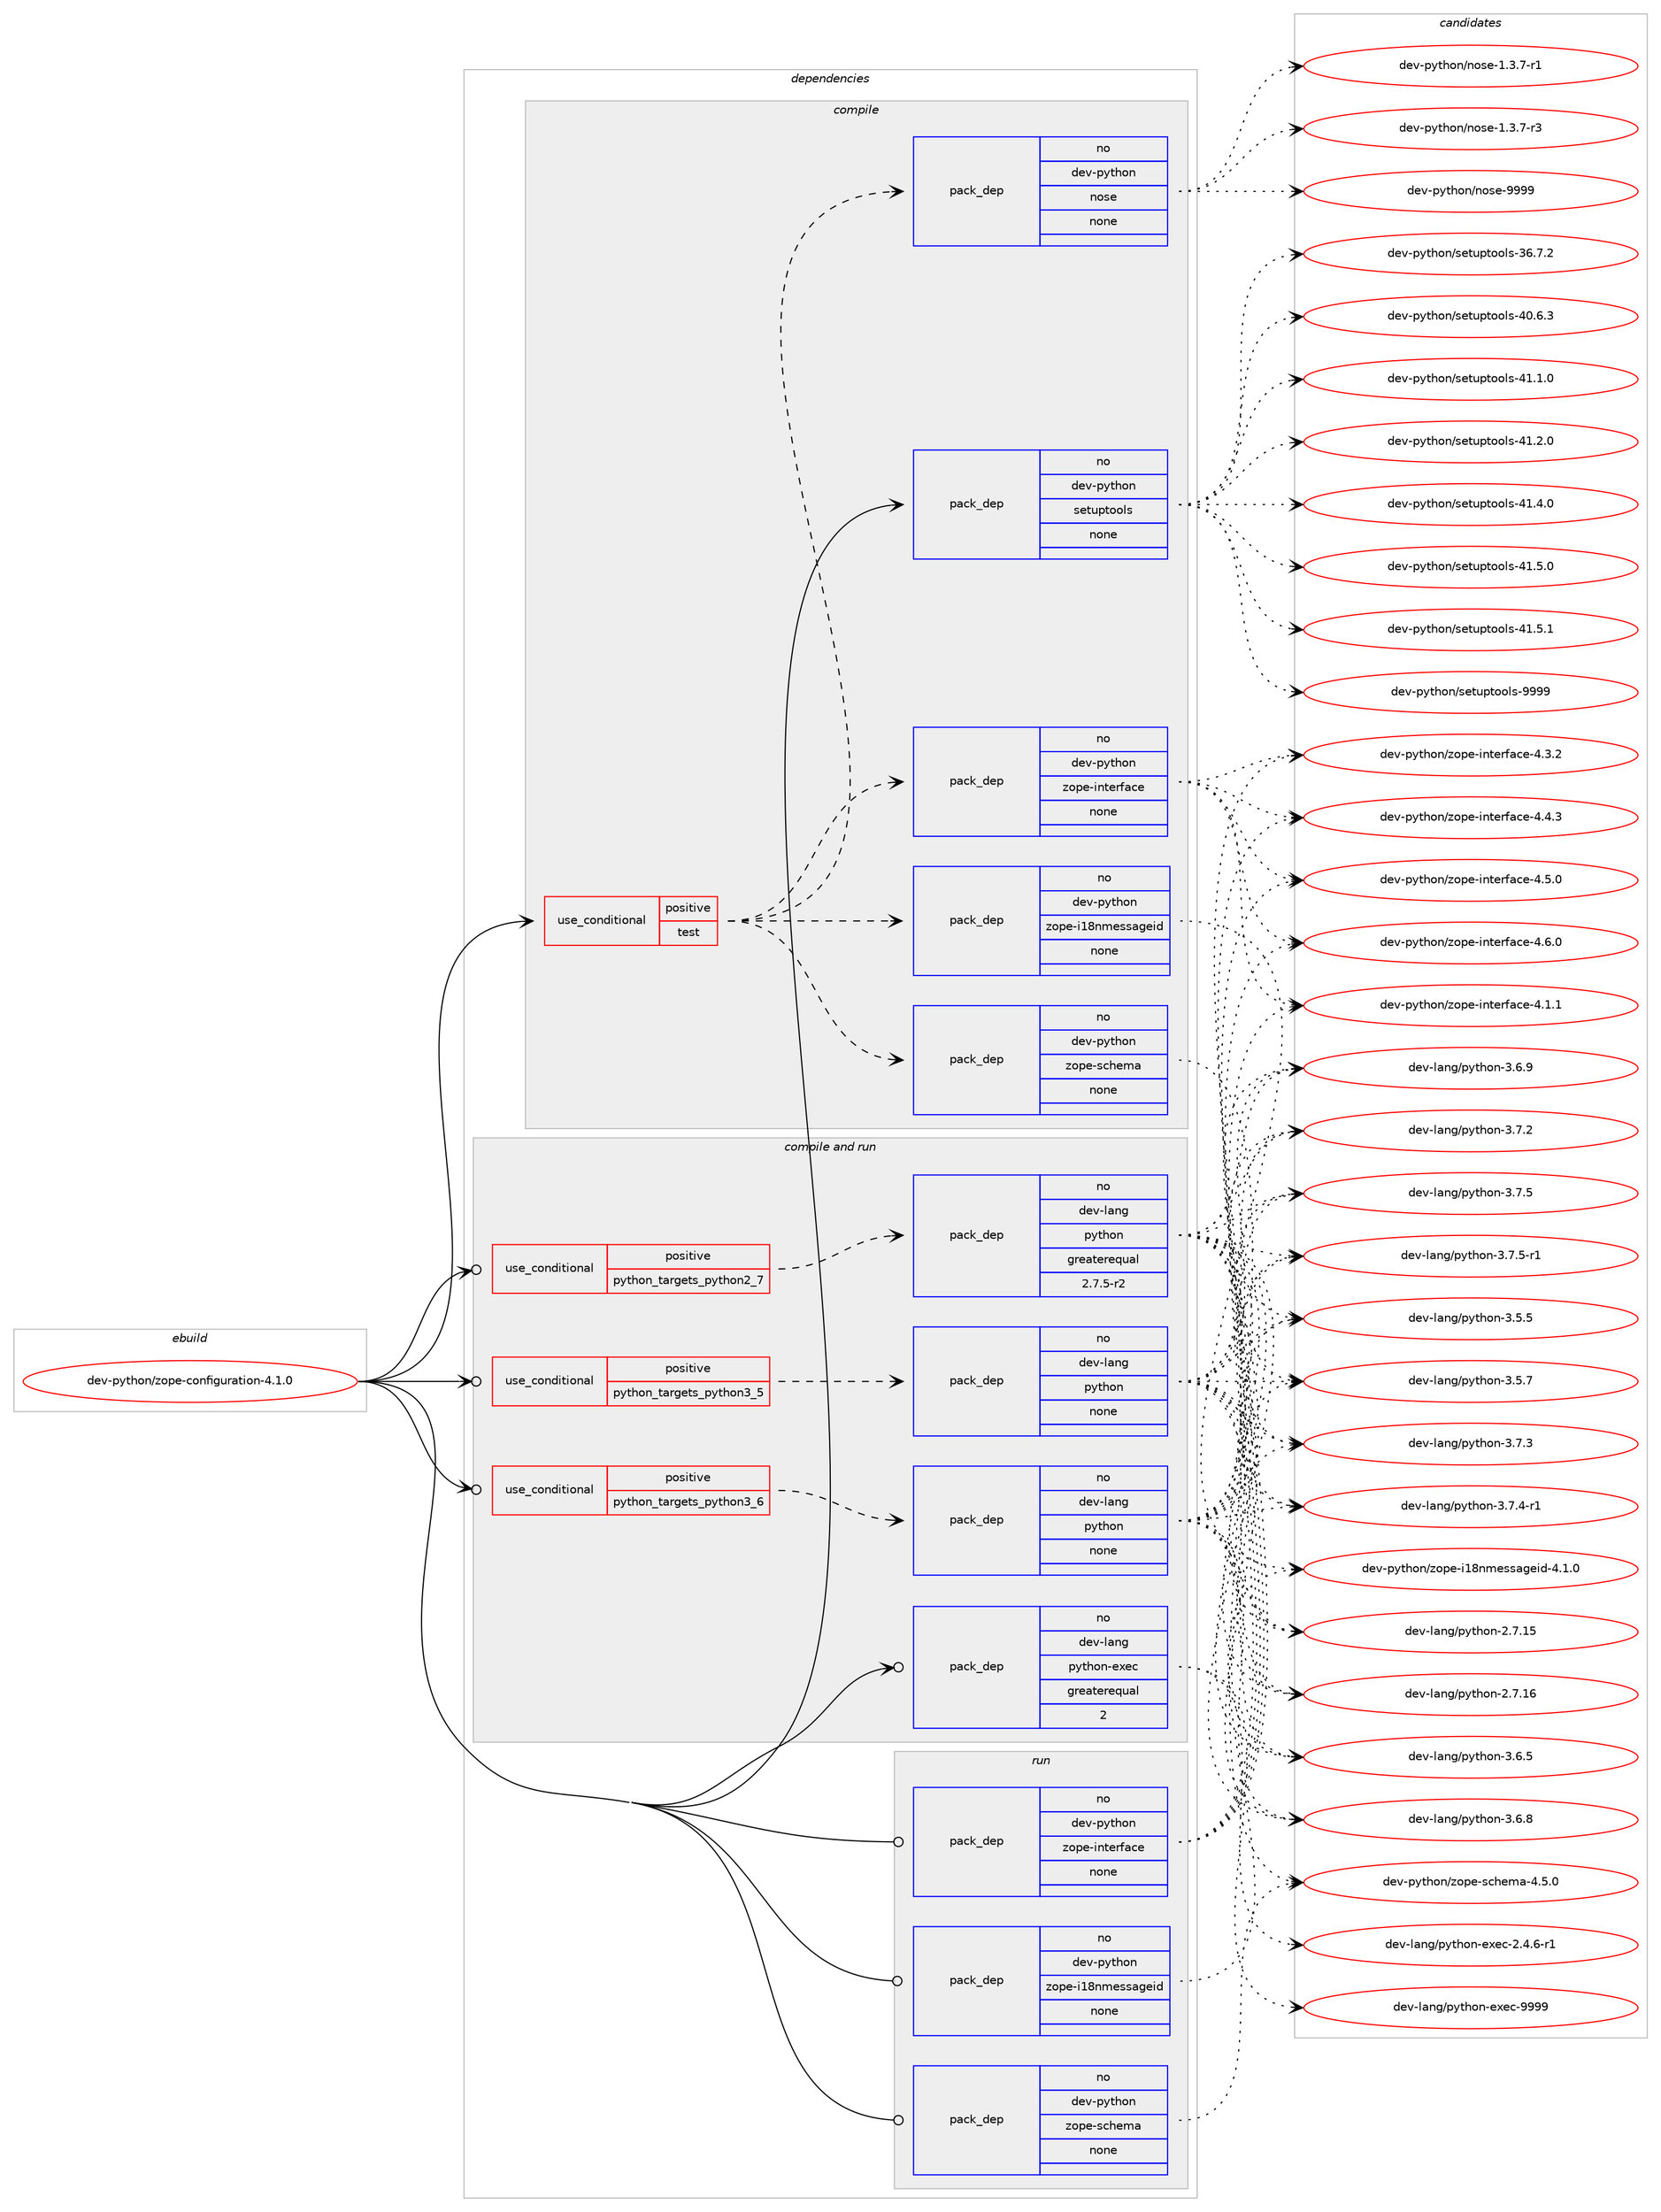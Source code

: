 digraph prolog {

# *************
# Graph options
# *************

newrank=true;
concentrate=true;
compound=true;
graph [rankdir=LR,fontname=Helvetica,fontsize=10,ranksep=1.5];#, ranksep=2.5, nodesep=0.2];
edge  [arrowhead=vee];
node  [fontname=Helvetica,fontsize=10];

# **********
# The ebuild
# **********

subgraph cluster_leftcol {
color=gray;
rank=same;
label=<<i>ebuild</i>>;
id [label="dev-python/zope-configuration-4.1.0", color=red, width=4, href="../dev-python/zope-configuration-4.1.0.svg"];
}

# ****************
# The dependencies
# ****************

subgraph cluster_midcol {
color=gray;
label=<<i>dependencies</i>>;
subgraph cluster_compile {
fillcolor="#eeeeee";
style=filled;
label=<<i>compile</i>>;
subgraph cond151907 {
dependency645243 [label=<<TABLE BORDER="0" CELLBORDER="1" CELLSPACING="0" CELLPADDING="4"><TR><TD ROWSPAN="3" CELLPADDING="10">use_conditional</TD></TR><TR><TD>positive</TD></TR><TR><TD>test</TD></TR></TABLE>>, shape=none, color=red];
subgraph pack481447 {
dependency645244 [label=<<TABLE BORDER="0" CELLBORDER="1" CELLSPACING="0" CELLPADDING="4" WIDTH="220"><TR><TD ROWSPAN="6" CELLPADDING="30">pack_dep</TD></TR><TR><TD WIDTH="110">no</TD></TR><TR><TD>dev-python</TD></TR><TR><TD>zope-i18nmessageid</TD></TR><TR><TD>none</TD></TR><TR><TD></TD></TR></TABLE>>, shape=none, color=blue];
}
dependency645243:e -> dependency645244:w [weight=20,style="dashed",arrowhead="vee"];
subgraph pack481448 {
dependency645245 [label=<<TABLE BORDER="0" CELLBORDER="1" CELLSPACING="0" CELLPADDING="4" WIDTH="220"><TR><TD ROWSPAN="6" CELLPADDING="30">pack_dep</TD></TR><TR><TD WIDTH="110">no</TD></TR><TR><TD>dev-python</TD></TR><TR><TD>zope-interface</TD></TR><TR><TD>none</TD></TR><TR><TD></TD></TR></TABLE>>, shape=none, color=blue];
}
dependency645243:e -> dependency645245:w [weight=20,style="dashed",arrowhead="vee"];
subgraph pack481449 {
dependency645246 [label=<<TABLE BORDER="0" CELLBORDER="1" CELLSPACING="0" CELLPADDING="4" WIDTH="220"><TR><TD ROWSPAN="6" CELLPADDING="30">pack_dep</TD></TR><TR><TD WIDTH="110">no</TD></TR><TR><TD>dev-python</TD></TR><TR><TD>zope-schema</TD></TR><TR><TD>none</TD></TR><TR><TD></TD></TR></TABLE>>, shape=none, color=blue];
}
dependency645243:e -> dependency645246:w [weight=20,style="dashed",arrowhead="vee"];
subgraph pack481450 {
dependency645247 [label=<<TABLE BORDER="0" CELLBORDER="1" CELLSPACING="0" CELLPADDING="4" WIDTH="220"><TR><TD ROWSPAN="6" CELLPADDING="30">pack_dep</TD></TR><TR><TD WIDTH="110">no</TD></TR><TR><TD>dev-python</TD></TR><TR><TD>nose</TD></TR><TR><TD>none</TD></TR><TR><TD></TD></TR></TABLE>>, shape=none, color=blue];
}
dependency645243:e -> dependency645247:w [weight=20,style="dashed",arrowhead="vee"];
}
id:e -> dependency645243:w [weight=20,style="solid",arrowhead="vee"];
subgraph pack481451 {
dependency645248 [label=<<TABLE BORDER="0" CELLBORDER="1" CELLSPACING="0" CELLPADDING="4" WIDTH="220"><TR><TD ROWSPAN="6" CELLPADDING="30">pack_dep</TD></TR><TR><TD WIDTH="110">no</TD></TR><TR><TD>dev-python</TD></TR><TR><TD>setuptools</TD></TR><TR><TD>none</TD></TR><TR><TD></TD></TR></TABLE>>, shape=none, color=blue];
}
id:e -> dependency645248:w [weight=20,style="solid",arrowhead="vee"];
}
subgraph cluster_compileandrun {
fillcolor="#eeeeee";
style=filled;
label=<<i>compile and run</i>>;
subgraph cond151908 {
dependency645249 [label=<<TABLE BORDER="0" CELLBORDER="1" CELLSPACING="0" CELLPADDING="4"><TR><TD ROWSPAN="3" CELLPADDING="10">use_conditional</TD></TR><TR><TD>positive</TD></TR><TR><TD>python_targets_python2_7</TD></TR></TABLE>>, shape=none, color=red];
subgraph pack481452 {
dependency645250 [label=<<TABLE BORDER="0" CELLBORDER="1" CELLSPACING="0" CELLPADDING="4" WIDTH="220"><TR><TD ROWSPAN="6" CELLPADDING="30">pack_dep</TD></TR><TR><TD WIDTH="110">no</TD></TR><TR><TD>dev-lang</TD></TR><TR><TD>python</TD></TR><TR><TD>greaterequal</TD></TR><TR><TD>2.7.5-r2</TD></TR></TABLE>>, shape=none, color=blue];
}
dependency645249:e -> dependency645250:w [weight=20,style="dashed",arrowhead="vee"];
}
id:e -> dependency645249:w [weight=20,style="solid",arrowhead="odotvee"];
subgraph cond151909 {
dependency645251 [label=<<TABLE BORDER="0" CELLBORDER="1" CELLSPACING="0" CELLPADDING="4"><TR><TD ROWSPAN="3" CELLPADDING="10">use_conditional</TD></TR><TR><TD>positive</TD></TR><TR><TD>python_targets_python3_5</TD></TR></TABLE>>, shape=none, color=red];
subgraph pack481453 {
dependency645252 [label=<<TABLE BORDER="0" CELLBORDER="1" CELLSPACING="0" CELLPADDING="4" WIDTH="220"><TR><TD ROWSPAN="6" CELLPADDING="30">pack_dep</TD></TR><TR><TD WIDTH="110">no</TD></TR><TR><TD>dev-lang</TD></TR><TR><TD>python</TD></TR><TR><TD>none</TD></TR><TR><TD></TD></TR></TABLE>>, shape=none, color=blue];
}
dependency645251:e -> dependency645252:w [weight=20,style="dashed",arrowhead="vee"];
}
id:e -> dependency645251:w [weight=20,style="solid",arrowhead="odotvee"];
subgraph cond151910 {
dependency645253 [label=<<TABLE BORDER="0" CELLBORDER="1" CELLSPACING="0" CELLPADDING="4"><TR><TD ROWSPAN="3" CELLPADDING="10">use_conditional</TD></TR><TR><TD>positive</TD></TR><TR><TD>python_targets_python3_6</TD></TR></TABLE>>, shape=none, color=red];
subgraph pack481454 {
dependency645254 [label=<<TABLE BORDER="0" CELLBORDER="1" CELLSPACING="0" CELLPADDING="4" WIDTH="220"><TR><TD ROWSPAN="6" CELLPADDING="30">pack_dep</TD></TR><TR><TD WIDTH="110">no</TD></TR><TR><TD>dev-lang</TD></TR><TR><TD>python</TD></TR><TR><TD>none</TD></TR><TR><TD></TD></TR></TABLE>>, shape=none, color=blue];
}
dependency645253:e -> dependency645254:w [weight=20,style="dashed",arrowhead="vee"];
}
id:e -> dependency645253:w [weight=20,style="solid",arrowhead="odotvee"];
subgraph pack481455 {
dependency645255 [label=<<TABLE BORDER="0" CELLBORDER="1" CELLSPACING="0" CELLPADDING="4" WIDTH="220"><TR><TD ROWSPAN="6" CELLPADDING="30">pack_dep</TD></TR><TR><TD WIDTH="110">no</TD></TR><TR><TD>dev-lang</TD></TR><TR><TD>python-exec</TD></TR><TR><TD>greaterequal</TD></TR><TR><TD>2</TD></TR></TABLE>>, shape=none, color=blue];
}
id:e -> dependency645255:w [weight=20,style="solid",arrowhead="odotvee"];
}
subgraph cluster_run {
fillcolor="#eeeeee";
style=filled;
label=<<i>run</i>>;
subgraph pack481456 {
dependency645256 [label=<<TABLE BORDER="0" CELLBORDER="1" CELLSPACING="0" CELLPADDING="4" WIDTH="220"><TR><TD ROWSPAN="6" CELLPADDING="30">pack_dep</TD></TR><TR><TD WIDTH="110">no</TD></TR><TR><TD>dev-python</TD></TR><TR><TD>zope-i18nmessageid</TD></TR><TR><TD>none</TD></TR><TR><TD></TD></TR></TABLE>>, shape=none, color=blue];
}
id:e -> dependency645256:w [weight=20,style="solid",arrowhead="odot"];
subgraph pack481457 {
dependency645257 [label=<<TABLE BORDER="0" CELLBORDER="1" CELLSPACING="0" CELLPADDING="4" WIDTH="220"><TR><TD ROWSPAN="6" CELLPADDING="30">pack_dep</TD></TR><TR><TD WIDTH="110">no</TD></TR><TR><TD>dev-python</TD></TR><TR><TD>zope-interface</TD></TR><TR><TD>none</TD></TR><TR><TD></TD></TR></TABLE>>, shape=none, color=blue];
}
id:e -> dependency645257:w [weight=20,style="solid",arrowhead="odot"];
subgraph pack481458 {
dependency645258 [label=<<TABLE BORDER="0" CELLBORDER="1" CELLSPACING="0" CELLPADDING="4" WIDTH="220"><TR><TD ROWSPAN="6" CELLPADDING="30">pack_dep</TD></TR><TR><TD WIDTH="110">no</TD></TR><TR><TD>dev-python</TD></TR><TR><TD>zope-schema</TD></TR><TR><TD>none</TD></TR><TR><TD></TD></TR></TABLE>>, shape=none, color=blue];
}
id:e -> dependency645258:w [weight=20,style="solid",arrowhead="odot"];
}
}

# **************
# The candidates
# **************

subgraph cluster_choices {
rank=same;
color=gray;
label=<<i>candidates</i>>;

subgraph choice481447 {
color=black;
nodesep=1;
choice100101118451121211161041111104712211111210145105495611010910111511597103101105100455246494648 [label="dev-python/zope-i18nmessageid-4.1.0", color=red, width=4,href="../dev-python/zope-i18nmessageid-4.1.0.svg"];
dependency645244:e -> choice100101118451121211161041111104712211111210145105495611010910111511597103101105100455246494648:w [style=dotted,weight="100"];
}
subgraph choice481448 {
color=black;
nodesep=1;
choice1001011184511212111610411111047122111112101451051101161011141029799101455246494649 [label="dev-python/zope-interface-4.1.1", color=red, width=4,href="../dev-python/zope-interface-4.1.1.svg"];
choice1001011184511212111610411111047122111112101451051101161011141029799101455246514650 [label="dev-python/zope-interface-4.3.2", color=red, width=4,href="../dev-python/zope-interface-4.3.2.svg"];
choice1001011184511212111610411111047122111112101451051101161011141029799101455246524651 [label="dev-python/zope-interface-4.4.3", color=red, width=4,href="../dev-python/zope-interface-4.4.3.svg"];
choice1001011184511212111610411111047122111112101451051101161011141029799101455246534648 [label="dev-python/zope-interface-4.5.0", color=red, width=4,href="../dev-python/zope-interface-4.5.0.svg"];
choice1001011184511212111610411111047122111112101451051101161011141029799101455246544648 [label="dev-python/zope-interface-4.6.0", color=red, width=4,href="../dev-python/zope-interface-4.6.0.svg"];
dependency645245:e -> choice1001011184511212111610411111047122111112101451051101161011141029799101455246494649:w [style=dotted,weight="100"];
dependency645245:e -> choice1001011184511212111610411111047122111112101451051101161011141029799101455246514650:w [style=dotted,weight="100"];
dependency645245:e -> choice1001011184511212111610411111047122111112101451051101161011141029799101455246524651:w [style=dotted,weight="100"];
dependency645245:e -> choice1001011184511212111610411111047122111112101451051101161011141029799101455246534648:w [style=dotted,weight="100"];
dependency645245:e -> choice1001011184511212111610411111047122111112101451051101161011141029799101455246544648:w [style=dotted,weight="100"];
}
subgraph choice481449 {
color=black;
nodesep=1;
choice1001011184511212111610411111047122111112101451159910410110997455246534648 [label="dev-python/zope-schema-4.5.0", color=red, width=4,href="../dev-python/zope-schema-4.5.0.svg"];
dependency645246:e -> choice1001011184511212111610411111047122111112101451159910410110997455246534648:w [style=dotted,weight="100"];
}
subgraph choice481450 {
color=black;
nodesep=1;
choice10010111845112121116104111110471101111151014549465146554511449 [label="dev-python/nose-1.3.7-r1", color=red, width=4,href="../dev-python/nose-1.3.7-r1.svg"];
choice10010111845112121116104111110471101111151014549465146554511451 [label="dev-python/nose-1.3.7-r3", color=red, width=4,href="../dev-python/nose-1.3.7-r3.svg"];
choice10010111845112121116104111110471101111151014557575757 [label="dev-python/nose-9999", color=red, width=4,href="../dev-python/nose-9999.svg"];
dependency645247:e -> choice10010111845112121116104111110471101111151014549465146554511449:w [style=dotted,weight="100"];
dependency645247:e -> choice10010111845112121116104111110471101111151014549465146554511451:w [style=dotted,weight="100"];
dependency645247:e -> choice10010111845112121116104111110471101111151014557575757:w [style=dotted,weight="100"];
}
subgraph choice481451 {
color=black;
nodesep=1;
choice100101118451121211161041111104711510111611711211611111110811545515446554650 [label="dev-python/setuptools-36.7.2", color=red, width=4,href="../dev-python/setuptools-36.7.2.svg"];
choice100101118451121211161041111104711510111611711211611111110811545524846544651 [label="dev-python/setuptools-40.6.3", color=red, width=4,href="../dev-python/setuptools-40.6.3.svg"];
choice100101118451121211161041111104711510111611711211611111110811545524946494648 [label="dev-python/setuptools-41.1.0", color=red, width=4,href="../dev-python/setuptools-41.1.0.svg"];
choice100101118451121211161041111104711510111611711211611111110811545524946504648 [label="dev-python/setuptools-41.2.0", color=red, width=4,href="../dev-python/setuptools-41.2.0.svg"];
choice100101118451121211161041111104711510111611711211611111110811545524946524648 [label="dev-python/setuptools-41.4.0", color=red, width=4,href="../dev-python/setuptools-41.4.0.svg"];
choice100101118451121211161041111104711510111611711211611111110811545524946534648 [label="dev-python/setuptools-41.5.0", color=red, width=4,href="../dev-python/setuptools-41.5.0.svg"];
choice100101118451121211161041111104711510111611711211611111110811545524946534649 [label="dev-python/setuptools-41.5.1", color=red, width=4,href="../dev-python/setuptools-41.5.1.svg"];
choice10010111845112121116104111110471151011161171121161111111081154557575757 [label="dev-python/setuptools-9999", color=red, width=4,href="../dev-python/setuptools-9999.svg"];
dependency645248:e -> choice100101118451121211161041111104711510111611711211611111110811545515446554650:w [style=dotted,weight="100"];
dependency645248:e -> choice100101118451121211161041111104711510111611711211611111110811545524846544651:w [style=dotted,weight="100"];
dependency645248:e -> choice100101118451121211161041111104711510111611711211611111110811545524946494648:w [style=dotted,weight="100"];
dependency645248:e -> choice100101118451121211161041111104711510111611711211611111110811545524946504648:w [style=dotted,weight="100"];
dependency645248:e -> choice100101118451121211161041111104711510111611711211611111110811545524946524648:w [style=dotted,weight="100"];
dependency645248:e -> choice100101118451121211161041111104711510111611711211611111110811545524946534648:w [style=dotted,weight="100"];
dependency645248:e -> choice100101118451121211161041111104711510111611711211611111110811545524946534649:w [style=dotted,weight="100"];
dependency645248:e -> choice10010111845112121116104111110471151011161171121161111111081154557575757:w [style=dotted,weight="100"];
}
subgraph choice481452 {
color=black;
nodesep=1;
choice10010111845108971101034711212111610411111045504655464953 [label="dev-lang/python-2.7.15", color=red, width=4,href="../dev-lang/python-2.7.15.svg"];
choice10010111845108971101034711212111610411111045504655464954 [label="dev-lang/python-2.7.16", color=red, width=4,href="../dev-lang/python-2.7.16.svg"];
choice100101118451089711010347112121116104111110455146534653 [label="dev-lang/python-3.5.5", color=red, width=4,href="../dev-lang/python-3.5.5.svg"];
choice100101118451089711010347112121116104111110455146534655 [label="dev-lang/python-3.5.7", color=red, width=4,href="../dev-lang/python-3.5.7.svg"];
choice100101118451089711010347112121116104111110455146544653 [label="dev-lang/python-3.6.5", color=red, width=4,href="../dev-lang/python-3.6.5.svg"];
choice100101118451089711010347112121116104111110455146544656 [label="dev-lang/python-3.6.8", color=red, width=4,href="../dev-lang/python-3.6.8.svg"];
choice100101118451089711010347112121116104111110455146544657 [label="dev-lang/python-3.6.9", color=red, width=4,href="../dev-lang/python-3.6.9.svg"];
choice100101118451089711010347112121116104111110455146554650 [label="dev-lang/python-3.7.2", color=red, width=4,href="../dev-lang/python-3.7.2.svg"];
choice100101118451089711010347112121116104111110455146554651 [label="dev-lang/python-3.7.3", color=red, width=4,href="../dev-lang/python-3.7.3.svg"];
choice1001011184510897110103471121211161041111104551465546524511449 [label="dev-lang/python-3.7.4-r1", color=red, width=4,href="../dev-lang/python-3.7.4-r1.svg"];
choice100101118451089711010347112121116104111110455146554653 [label="dev-lang/python-3.7.5", color=red, width=4,href="../dev-lang/python-3.7.5.svg"];
choice1001011184510897110103471121211161041111104551465546534511449 [label="dev-lang/python-3.7.5-r1", color=red, width=4,href="../dev-lang/python-3.7.5-r1.svg"];
dependency645250:e -> choice10010111845108971101034711212111610411111045504655464953:w [style=dotted,weight="100"];
dependency645250:e -> choice10010111845108971101034711212111610411111045504655464954:w [style=dotted,weight="100"];
dependency645250:e -> choice100101118451089711010347112121116104111110455146534653:w [style=dotted,weight="100"];
dependency645250:e -> choice100101118451089711010347112121116104111110455146534655:w [style=dotted,weight="100"];
dependency645250:e -> choice100101118451089711010347112121116104111110455146544653:w [style=dotted,weight="100"];
dependency645250:e -> choice100101118451089711010347112121116104111110455146544656:w [style=dotted,weight="100"];
dependency645250:e -> choice100101118451089711010347112121116104111110455146544657:w [style=dotted,weight="100"];
dependency645250:e -> choice100101118451089711010347112121116104111110455146554650:w [style=dotted,weight="100"];
dependency645250:e -> choice100101118451089711010347112121116104111110455146554651:w [style=dotted,weight="100"];
dependency645250:e -> choice1001011184510897110103471121211161041111104551465546524511449:w [style=dotted,weight="100"];
dependency645250:e -> choice100101118451089711010347112121116104111110455146554653:w [style=dotted,weight="100"];
dependency645250:e -> choice1001011184510897110103471121211161041111104551465546534511449:w [style=dotted,weight="100"];
}
subgraph choice481453 {
color=black;
nodesep=1;
choice10010111845108971101034711212111610411111045504655464953 [label="dev-lang/python-2.7.15", color=red, width=4,href="../dev-lang/python-2.7.15.svg"];
choice10010111845108971101034711212111610411111045504655464954 [label="dev-lang/python-2.7.16", color=red, width=4,href="../dev-lang/python-2.7.16.svg"];
choice100101118451089711010347112121116104111110455146534653 [label="dev-lang/python-3.5.5", color=red, width=4,href="../dev-lang/python-3.5.5.svg"];
choice100101118451089711010347112121116104111110455146534655 [label="dev-lang/python-3.5.7", color=red, width=4,href="../dev-lang/python-3.5.7.svg"];
choice100101118451089711010347112121116104111110455146544653 [label="dev-lang/python-3.6.5", color=red, width=4,href="../dev-lang/python-3.6.5.svg"];
choice100101118451089711010347112121116104111110455146544656 [label="dev-lang/python-3.6.8", color=red, width=4,href="../dev-lang/python-3.6.8.svg"];
choice100101118451089711010347112121116104111110455146544657 [label="dev-lang/python-3.6.9", color=red, width=4,href="../dev-lang/python-3.6.9.svg"];
choice100101118451089711010347112121116104111110455146554650 [label="dev-lang/python-3.7.2", color=red, width=4,href="../dev-lang/python-3.7.2.svg"];
choice100101118451089711010347112121116104111110455146554651 [label="dev-lang/python-3.7.3", color=red, width=4,href="../dev-lang/python-3.7.3.svg"];
choice1001011184510897110103471121211161041111104551465546524511449 [label="dev-lang/python-3.7.4-r1", color=red, width=4,href="../dev-lang/python-3.7.4-r1.svg"];
choice100101118451089711010347112121116104111110455146554653 [label="dev-lang/python-3.7.5", color=red, width=4,href="../dev-lang/python-3.7.5.svg"];
choice1001011184510897110103471121211161041111104551465546534511449 [label="dev-lang/python-3.7.5-r1", color=red, width=4,href="../dev-lang/python-3.7.5-r1.svg"];
dependency645252:e -> choice10010111845108971101034711212111610411111045504655464953:w [style=dotted,weight="100"];
dependency645252:e -> choice10010111845108971101034711212111610411111045504655464954:w [style=dotted,weight="100"];
dependency645252:e -> choice100101118451089711010347112121116104111110455146534653:w [style=dotted,weight="100"];
dependency645252:e -> choice100101118451089711010347112121116104111110455146534655:w [style=dotted,weight="100"];
dependency645252:e -> choice100101118451089711010347112121116104111110455146544653:w [style=dotted,weight="100"];
dependency645252:e -> choice100101118451089711010347112121116104111110455146544656:w [style=dotted,weight="100"];
dependency645252:e -> choice100101118451089711010347112121116104111110455146544657:w [style=dotted,weight="100"];
dependency645252:e -> choice100101118451089711010347112121116104111110455146554650:w [style=dotted,weight="100"];
dependency645252:e -> choice100101118451089711010347112121116104111110455146554651:w [style=dotted,weight="100"];
dependency645252:e -> choice1001011184510897110103471121211161041111104551465546524511449:w [style=dotted,weight="100"];
dependency645252:e -> choice100101118451089711010347112121116104111110455146554653:w [style=dotted,weight="100"];
dependency645252:e -> choice1001011184510897110103471121211161041111104551465546534511449:w [style=dotted,weight="100"];
}
subgraph choice481454 {
color=black;
nodesep=1;
choice10010111845108971101034711212111610411111045504655464953 [label="dev-lang/python-2.7.15", color=red, width=4,href="../dev-lang/python-2.7.15.svg"];
choice10010111845108971101034711212111610411111045504655464954 [label="dev-lang/python-2.7.16", color=red, width=4,href="../dev-lang/python-2.7.16.svg"];
choice100101118451089711010347112121116104111110455146534653 [label="dev-lang/python-3.5.5", color=red, width=4,href="../dev-lang/python-3.5.5.svg"];
choice100101118451089711010347112121116104111110455146534655 [label="dev-lang/python-3.5.7", color=red, width=4,href="../dev-lang/python-3.5.7.svg"];
choice100101118451089711010347112121116104111110455146544653 [label="dev-lang/python-3.6.5", color=red, width=4,href="../dev-lang/python-3.6.5.svg"];
choice100101118451089711010347112121116104111110455146544656 [label="dev-lang/python-3.6.8", color=red, width=4,href="../dev-lang/python-3.6.8.svg"];
choice100101118451089711010347112121116104111110455146544657 [label="dev-lang/python-3.6.9", color=red, width=4,href="../dev-lang/python-3.6.9.svg"];
choice100101118451089711010347112121116104111110455146554650 [label="dev-lang/python-3.7.2", color=red, width=4,href="../dev-lang/python-3.7.2.svg"];
choice100101118451089711010347112121116104111110455146554651 [label="dev-lang/python-3.7.3", color=red, width=4,href="../dev-lang/python-3.7.3.svg"];
choice1001011184510897110103471121211161041111104551465546524511449 [label="dev-lang/python-3.7.4-r1", color=red, width=4,href="../dev-lang/python-3.7.4-r1.svg"];
choice100101118451089711010347112121116104111110455146554653 [label="dev-lang/python-3.7.5", color=red, width=4,href="../dev-lang/python-3.7.5.svg"];
choice1001011184510897110103471121211161041111104551465546534511449 [label="dev-lang/python-3.7.5-r1", color=red, width=4,href="../dev-lang/python-3.7.5-r1.svg"];
dependency645254:e -> choice10010111845108971101034711212111610411111045504655464953:w [style=dotted,weight="100"];
dependency645254:e -> choice10010111845108971101034711212111610411111045504655464954:w [style=dotted,weight="100"];
dependency645254:e -> choice100101118451089711010347112121116104111110455146534653:w [style=dotted,weight="100"];
dependency645254:e -> choice100101118451089711010347112121116104111110455146534655:w [style=dotted,weight="100"];
dependency645254:e -> choice100101118451089711010347112121116104111110455146544653:w [style=dotted,weight="100"];
dependency645254:e -> choice100101118451089711010347112121116104111110455146544656:w [style=dotted,weight="100"];
dependency645254:e -> choice100101118451089711010347112121116104111110455146544657:w [style=dotted,weight="100"];
dependency645254:e -> choice100101118451089711010347112121116104111110455146554650:w [style=dotted,weight="100"];
dependency645254:e -> choice100101118451089711010347112121116104111110455146554651:w [style=dotted,weight="100"];
dependency645254:e -> choice1001011184510897110103471121211161041111104551465546524511449:w [style=dotted,weight="100"];
dependency645254:e -> choice100101118451089711010347112121116104111110455146554653:w [style=dotted,weight="100"];
dependency645254:e -> choice1001011184510897110103471121211161041111104551465546534511449:w [style=dotted,weight="100"];
}
subgraph choice481455 {
color=black;
nodesep=1;
choice10010111845108971101034711212111610411111045101120101994550465246544511449 [label="dev-lang/python-exec-2.4.6-r1", color=red, width=4,href="../dev-lang/python-exec-2.4.6-r1.svg"];
choice10010111845108971101034711212111610411111045101120101994557575757 [label="dev-lang/python-exec-9999", color=red, width=4,href="../dev-lang/python-exec-9999.svg"];
dependency645255:e -> choice10010111845108971101034711212111610411111045101120101994550465246544511449:w [style=dotted,weight="100"];
dependency645255:e -> choice10010111845108971101034711212111610411111045101120101994557575757:w [style=dotted,weight="100"];
}
subgraph choice481456 {
color=black;
nodesep=1;
choice100101118451121211161041111104712211111210145105495611010910111511597103101105100455246494648 [label="dev-python/zope-i18nmessageid-4.1.0", color=red, width=4,href="../dev-python/zope-i18nmessageid-4.1.0.svg"];
dependency645256:e -> choice100101118451121211161041111104712211111210145105495611010910111511597103101105100455246494648:w [style=dotted,weight="100"];
}
subgraph choice481457 {
color=black;
nodesep=1;
choice1001011184511212111610411111047122111112101451051101161011141029799101455246494649 [label="dev-python/zope-interface-4.1.1", color=red, width=4,href="../dev-python/zope-interface-4.1.1.svg"];
choice1001011184511212111610411111047122111112101451051101161011141029799101455246514650 [label="dev-python/zope-interface-4.3.2", color=red, width=4,href="../dev-python/zope-interface-4.3.2.svg"];
choice1001011184511212111610411111047122111112101451051101161011141029799101455246524651 [label="dev-python/zope-interface-4.4.3", color=red, width=4,href="../dev-python/zope-interface-4.4.3.svg"];
choice1001011184511212111610411111047122111112101451051101161011141029799101455246534648 [label="dev-python/zope-interface-4.5.0", color=red, width=4,href="../dev-python/zope-interface-4.5.0.svg"];
choice1001011184511212111610411111047122111112101451051101161011141029799101455246544648 [label="dev-python/zope-interface-4.6.0", color=red, width=4,href="../dev-python/zope-interface-4.6.0.svg"];
dependency645257:e -> choice1001011184511212111610411111047122111112101451051101161011141029799101455246494649:w [style=dotted,weight="100"];
dependency645257:e -> choice1001011184511212111610411111047122111112101451051101161011141029799101455246514650:w [style=dotted,weight="100"];
dependency645257:e -> choice1001011184511212111610411111047122111112101451051101161011141029799101455246524651:w [style=dotted,weight="100"];
dependency645257:e -> choice1001011184511212111610411111047122111112101451051101161011141029799101455246534648:w [style=dotted,weight="100"];
dependency645257:e -> choice1001011184511212111610411111047122111112101451051101161011141029799101455246544648:w [style=dotted,weight="100"];
}
subgraph choice481458 {
color=black;
nodesep=1;
choice1001011184511212111610411111047122111112101451159910410110997455246534648 [label="dev-python/zope-schema-4.5.0", color=red, width=4,href="../dev-python/zope-schema-4.5.0.svg"];
dependency645258:e -> choice1001011184511212111610411111047122111112101451159910410110997455246534648:w [style=dotted,weight="100"];
}
}

}

